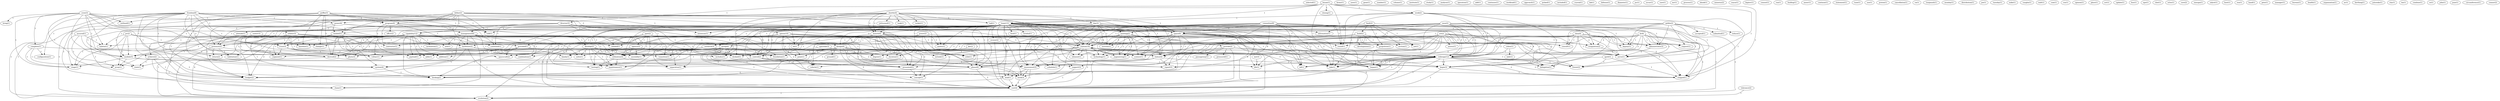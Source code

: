 digraph G {
  selected [ label="selected(1)" ];
  crew [ label="crew(3)" ];
  bring [ label="bring(1)" ];
  complete [ label="complete(1)" ];
  program [ label="program(6)" ];
  outlined [ label="outlined(1)" ];
  baseline [ label="baseline(1)" ];
  habitat [ label="habitat(1)" ];
  change [ label="change(1)" ];
  system [ label="system(4)" ];
  module [ label="module(5)" ];
  stage [ label="stage(1)" ];
  array [ label="array(1)" ];
  return [ label="return(2)" ];
  define [ label="define(2)" ];
  power [ label="power(6)" ];
  achieve [ label="achieve(2)" ];
  tended [ label="tended(3)" ];
  capability [ label="capability(12)" ];
  meets [ label="meets(1)" ];
  presence [ label="presence(3)" ];
  needed [ label="needed(1)" ];
  station [ label="station(19)" ];
  minimum [ label="minimum(1)" ];
  phase [ label="phase(6)" ];
  budget [ label="budget(2)" ];
  evolution [ label="evolution(2)" ];
  kranz [ label="kranz(1)" ];
  uses [ label="uses(1)" ];
  gene [ label="gene(1)" ];
  freedom [ label="freedom(6)" ];
  orbiter [ label="orbiter(3)" ];
  option [ label="option(10)" ];
  configuration [ label="configuration(1)" ];
  hardware [ label="hardware(3)" ];
  status [ label="status(4)" ];
  derived [ label="derived(2)" ];
  spacecraft [ label="spacecraft(2)" ];
  told [ label="told(1)" ];
  presented [ label="presented(3)" ];
  state [ label="state(1)" ];
  voltaic [ label="voltaic(1)" ];
  photo [ label="photo(3)" ];
  cost [ label="cost(4)" ];
  attitude [ label="attitude(1)" ];
  shuttle [ label="shuttle(4)" ];
  jettisoned [ label="jettisoned(1)" ];
  tank [ label="tank(1)" ];
  day [ label="day(3)" ];
  launch [ label="launch(1)" ];
  rocket [ label="rocket(1)" ];
  space [ label="space(9)" ];
  et [ label="et(1)" ];
  launch [ label="launch(4)" ];
  separation [ label="separation(1)" ];
  orbit [ label="orbit(1)" ];
  element [ label="element(1)" ];
  docked [ label="docked(3)" ];
  tail [ label="tail(1)" ];
  number [ label="number(1)" ];
  truss [ label="truss(3)" ];
  combination [ label="combination(1)" ];
  segment [ label="segment(1)" ];
  volume [ label="volume(1)" ];
  institute [ label="institute(1)" ];
  study [ label="study(1)" ];
  analysis [ label="analysis(1)" ];
  operation [ label="operation(1)" ];
  design [ label="design(9)" ];
  point [ label="point(1)" ];
  assessment [ label="assessment(3)" ];
  concept [ label="concept(1)" ];
  begin [ label="begin(3)" ];
  bryan [ label="bryan(1)" ];
  director [ label="director(3)" ];
  week [ label="week(2)" ];
  team [ label="team(13)" ];
  closing [ label="closing(1)" ];
  round [ label="round(1)" ];
  take [ label="take(1)" ];
  stepped [ label="stepped(1)" ];
  freeze [ label="freeze(2)" ];
  add [ label="add(1)" ];
  fault [ label="fault(2)" ];
  build [ label="build(2)" ];
  section [ label="section(1)" ];
  set [ label="set(1)" ];
  propulsion [ label="propulsion(1)" ];
  control [ label="control(2)" ];
  continues [ label="continues(1)" ];
  management [ label="management(6)" ];
  command [ label="command(1)" ];
  group [ label="group(4)" ];
  chain [ label="chain(1)" ];
  includes [ label="includes(1)" ];
  workload [ label="workload(1)" ];
  approach [ label="approach(1)" ];
  picked [ label="picked(1)" ];
  included [ label="included(1)" ];
  crystal [ label="crystal(1)" ];
  lab [ label="lab(1)" ];
  defense [ label="defense(1)" ];
  diameter [ label="diameter(1)" ];
  jsc [ label="jsc(1)" ];
  griffin [ label="griffin(3)" ];
  occur [ label="occur(1)" ];
  development [ label="development(1)" ];
  transition [ label="transition(1)" ];
  foundation [ label="foundation(1)" ];
  contractor [ label="contractor(1)" ];
  utilization [ label="utilization(4)" ];
  non [ label="non(1)" ];
  office [ label="office(2)" ];
  care [ label="care(1)" ];
  mr [ label="mr(1)" ];
  process [ label="process(1)" ];
  redesign [ label="redesign(3)" ];
  redesign [ label="redesign(12)" ];
  skunk [ label="skunk(1)" ];
  provided [ label="provided(1)" ];
  provide [ label="provide(2)" ];
  feed [ label="feed(1)" ];
  review [ label="review(2)" ];
  briefed [ label="briefed(1)" ];
  information [ label="information(1)" ];
  schedule [ label="schedule(1)" ];
  report [ label="report(5)" ];
  vehicle [ label="vehicle(1)" ];
  lead [ label="lead(1)" ];
  docking [ label="docking(2)" ];
  work [ label="work(3)" ];
  support [ label="support(3)" ];
  include [ label="include(1)" ];
  began [ label="began(1)" ];
  life [ label="life(1)" ];
  ministry [ label="ministry(2)" ];
  payload [ label="payload(1)" ];
  adds [ label="adds(1)" ];
  addition [ label="addition(1)" ];
  ground [ label="ground(1)" ];
  testing [ label="testing(1)" ];
  maintenance [ label="maintenance(1)" ];
  assembly [ label="assembly(1)" ];
  pv [ label="pv(2)" ];
  soyuz [ label="soyuz(1)" ];
  priest [ label="priest(2)" ];
  koptev [ label="koptev(1)" ];
  develop [ label="develop(2)" ];
  solve [ label="solve(1)" ];
  family [ label="family(1)" ];
  consist [ label="consist(1)" ];
  assured [ label="assured(1)" ];
  inclination [ label="inclination(1)" ];
  habitation [ label="habitation(1)" ];
  degree [ label="degree(1)" ];
  duration [ label="duration(1)" ];
  rsa [ label="rsa(1)" ];
  center [ label="center(3)" ];
  buildup [ label="buildup(1)" ];
  anser [ label="anser(1)" ];
  passageway [ label="passageway(1)" ];
  pressured [ label="pressured(1)" ];
  part [ label="part(2)" ];
  agency [ label="agency(2)" ];
  continue [ label="continue(1)" ];
  statement [ label="statement(1)" ];
  tune [ label="tune(1)" ];
  goldin [ label="goldin(2)" ];
  accepted [ label="accepted(1)" ];
  submitted [ label="submitted(1)" ];
  reduce [ label="reduce(1)" ];
  consult [ label="consult(1)" ];
  deputy [ label="deputy(1)" ];
  request [ label="request(1)" ];
  administrator [ label="administrator(3)" ];
  serve [ label="serve(1)" ];
  use [ label="use(1)" ];
  proton [ label="proton(1)" ];
  committee [ label="committee(8)" ];
  meeting [ label="meeting(2)" ];
  nd [ label="nd(1)" ];
  delegation [ label="delegation(1)" ];
  cancellation [ label="cancellation(1)" ];
  research [ label="research(3)" ];
  technology [ label="technology(1)" ];
  engineering [ label="engineering(1)" ];
  mission [ label="mission(1)" ];
  science [ label="science(1)" ];
  va [ label="va(1)" ];
  nasa [ label="nasa(2)" ];
  resignation [ label="resignation(2)" ];
  tsnijmash [ label="tsnijmash(1)" ];
  monday [ label="monday(1)" ];
  shea [ label="shea(4)" ];
  distribution [ label="distribution(1)" ];
  joe [ label="joe(1)" ];
  tuesday [ label="tuesday(1)" ];
  mike [ label="mike(1)" ];
  vaughn [ label="vaughn(1)" ];
  walt [ label="walt(1)" ];
  com [ label="com(1)" ];
  cox [ label="cox(1)" ];
  opinion [ label="opinion(1)" ];
  place [ label="place(1)" ];
  oct [ label="oct(1)" ];
  update [ label="update(1)" ];
  cohen [ label="cohen(1)" ];
  mdc [ label="mdc(1)" ];
  bus [ label="bus(1)" ];
  npo [ label="npo(1)" ];
  chet [ label="chet(1)" ];
  eclss [ label="eclss(1)" ];
  core [ label="core(2)" ];
  energia [ label="energia(1)" ];
  dr [ label="dr(6)" ];
  salyut [ label="salyut(1)" ];
  host [ label="host(1)" ];
  esa [ label="esa(1)" ];
  hand [ label="hand(1)" ];
  pete [ label="pete(1)" ];
  srt [ label="srt(8)" ];
  assess [ label="assess(1)" ];
  manager [ label="manager(1)" ];
  bureau [ label="bureau(1)" ];
  health [ label="health(1)" ];
  tolerance [ label="tolerance(2)" ];
  organization [ label="organization(1)" ];
  kw [ label="kw(2)" ];
  ac [ label="ac(1)" ];
  srt [ label="srt(2)" ];
  april [ label="april(3)" ];
  mir [ label="mir(3)" ];
  berthing [ label="berthing(1)" ];
  yatsenko [ label="yatsenko(1)" ];
  spacelab [ label="spacelab(3)" ];
  city [ label="city(1)" ];
  tm [ label="tm(1)" ];
  combine [ label="combine(1)" ];
  co [ label="co(1)" ];
  john [ label="john(1)" ];
  june [ label="june(1)" ];
  circumference [ label="circumference(1)" ];
  connor [ label="connor(2)" ];
  crew -> bring [ label="1" ];
  crew -> complete [ label="1" ];
  crew -> program [ label="1" ];
  crew -> outlined [ label="1" ];
  crew -> baseline [ label="1" ];
  crew -> habitat [ label="1" ];
  crew -> change [ label="1" ];
  crew -> system [ label="1" ];
  crew -> module [ label="1" ];
  crew -> stage [ label="1" ];
  crew -> array [ label="1" ];
  crew -> return [ label="1" ];
  define -> power [ label="1" ];
  define -> achieve [ label="1" ];
  define -> tended [ label="1" ];
  define -> capability [ label="1" ];
  define -> meets [ label="1" ];
  define -> presence [ label="1" ];
  define -> needed [ label="1" ];
  define -> station [ label="1" ];
  define -> minimum [ label="1" ];
  define -> phase [ label="1" ];
  define -> budget [ label="1" ];
  define -> evolution [ label="1" ];
  freedom -> power [ label="1" ];
  freedom -> orbiter [ label="1" ];
  freedom -> option [ label="3" ];
  freedom -> achieve [ label="1" ];
  freedom -> configuration [ label="1" ];
  freedom -> hardware [ label="2" ];
  freedom -> status [ label="1" ];
  freedom -> derived [ label="3" ];
  freedom -> spacecraft [ label="1" ];
  freedom -> told [ label="1" ];
  freedom -> presented [ label="1" ];
  freedom -> state [ label="1" ];
  freedom -> voltaic [ label="1" ];
  freedom -> photo [ label="1" ];
  freedom -> budget [ label="1" ];
  freedom -> cost [ label="1" ];
  freedom -> evolution [ label="1" ];
  power -> tended [ label="1" ];
  power -> presence [ label="1" ];
  power -> attitude [ label="1" ];
  power -> station [ label="1" ];
  power -> phase [ label="1" ];
  shuttle -> jettisoned [ label="1" ];
  shuttle -> program [ label="1" ];
  shuttle -> tank [ label="1" ];
  shuttle -> day [ label="1" ];
  shuttle -> launch [ label="2" ];
  shuttle -> rocket [ label="1" ];
  shuttle -> space [ label="1" ];
  shuttle -> et [ label="1" ];
  shuttle -> launch [ label="2" ];
  shuttle -> module [ label="1" ];
  shuttle -> phase [ label="1" ];
  shuttle -> separation [ label="1" ];
  shuttle -> orbit [ label="1" ];
  shuttle -> element [ label="1" ];
  shuttle -> docked [ label="1" ];
  shuttle -> tail [ label="1" ];
  orbiter -> truss [ label="1" ];
  orbiter -> combination [ label="1" ];
  orbiter -> segment [ label="1" ];
  orbiter -> station [ label="1" ];
  orbiter -> voltaic [ label="1" ];
  orbiter -> photo [ label="1" ];
  orbiter -> phase [ label="1" ];
  orbiter -> docked [ label="2" ];
  option -> design [ label="1" ];
  option -> point [ label="1" ];
  option -> hardware [ label="1" ];
  option -> status [ label="2" ];
  option -> spacecraft [ label="1" ];
  option -> assessment [ label="1" ];
  option -> presented [ label="4" ];
  option -> concept [ label="2" ];
  option -> begin [ label="1" ];
  option -> cost [ label="2" ];
  bryan -> director [ label="1" ];
  bryan -> week [ label="1" ];
  bryan -> team [ label="1" ];
  bryan -> design [ label="1" ];
  bryan -> closing [ label="1" ];
  bryan -> round [ label="1" ];
  bryan -> take [ label="1" ];
  bryan -> stepped [ label="1" ];
  bryan -> freeze [ label="1" ];
  fault -> build [ label="1" ];
  fault -> section [ label="1" ];
  fault -> set [ label="1" ];
  fault -> derived [ label="1" ];
  fault -> propulsion [ label="1" ];
  fault -> truss [ label="1" ];
  fault -> control [ label="1" ];
  fault -> evolution [ label="1" ];
  director -> management [ label="1" ];
  director -> command [ label="1" ];
  director -> group [ label="1" ];
  director -> take [ label="1" ];
  director -> chain [ label="1" ];
  director -> includes [ label="1" ];
  achieve -> state [ label="1" ];
  achieve -> phase [ label="1" ];
  achieve -> budget [ label="1" ];
  achieve -> cost [ label="1" ];
  complete -> configuration [ label="1" ];
  complete -> derived [ label="1" ];
  complete -> state [ label="1" ];
  complete -> stage [ label="1" ];
  griffin -> program [ label="1" ];
  griffin -> outlined [ label="1" ];
  griffin -> hardware [ label="1" ];
  griffin -> baseline [ label="1" ];
  griffin -> status [ label="1" ];
  griffin -> derived [ label="2" ];
  griffin -> told [ label="1" ];
  griffin -> change [ label="1" ];
  griffin -> presented [ label="1" ];
  griffin -> system [ label="1" ];
  griffin -> budget [ label="1" ];
  griffin -> evolution [ label="1" ];
  build -> section [ label="1" ];
  build -> set [ label="1" ];
  build -> development [ label="1" ];
  build -> propulsion [ label="1" ];
  build -> truss [ label="1" ];
  build -> control [ label="1" ];
  build -> transition [ label="1" ];
  build -> foundation [ label="1" ];
  program -> management [ label="1" ];
  program -> hardware [ label="1" ];
  program -> contractor [ label="1" ];
  program -> utilization [ label="1" ];
  program -> non [ label="1" ];
  program -> office [ label="2" ];
  week -> team [ label="1" ];
  week -> round [ label="1" ];
  week -> redesign [ label="1" ];
  week -> take [ label="1" ];
  week -> begin [ label="1" ];
  week -> redesign [ label="1" ];
  week -> stepped [ label="1" ];
  team -> tended [ label="1" ];
  team -> design [ label="2" ];
  team -> provided [ label="2" ];
  team -> point [ label="1" ];
  team -> capability [ label="1" ];
  team -> provide [ label="1" ];
  team -> meets [ label="1" ];
  team -> feed [ label="1" ];
  team -> review [ label="1" ];
  team -> launch [ label="1" ];
  team -> presence [ label="1" ];
  team -> briefed [ label="1" ];
  team -> information [ label="1" ];
  team -> status [ label="3" ];
  team -> spacecraft [ label="1" ];
  team -> needed [ label="1" ];
  team -> round [ label="3" ];
  team -> assessment [ label="1" ];
  team -> utilization [ label="1" ];
  team -> launch [ label="1" ];
  team -> schedule [ label="1" ];
  team -> control [ label="1" ];
  team -> redesign [ label="3" ];
  team -> report [ label="2" ];
  team -> vehicle [ label="1" ];
  team -> lead [ label="1" ];
  team -> take [ label="3" ];
  team -> station [ label="2" ];
  team -> system [ label="1" ];
  team -> minimum [ label="1" ];
  team -> begin [ label="4" ];
  team -> redesign [ label="3" ];
  team -> phase [ label="1" ];
  team -> docking [ label="1" ];
  team -> work [ label="1" ];
  team -> support [ label="1" ];
  team -> budget [ label="1" ];
  team -> cost [ label="4" ];
  team -> include [ label="1" ];
  team -> stepped [ label="3" ];
  team -> began [ label="1" ];
  team -> evolution [ label="1" ];
  team -> life [ label="1" ];
  tended -> provided [ label="1" ];
  tended -> presence [ label="1" ];
  tended -> payload [ label="1" ];
  tended -> derived [ label="1" ];
  tended -> adds [ label="1" ];
  tended -> truss [ label="1" ];
  tended -> addition [ label="1" ];
  tended -> docking [ label="1" ];
  tended -> evolution [ label="1" ];
  design -> ground [ label="1" ];
  design -> point [ label="2" ];
  design -> assessment [ label="2" ];
  design -> utilization [ label="1" ];
  design -> presented [ label="1" ];
  design -> testing [ label="1" ];
  design -> maintenance [ label="1" ];
  design -> begin [ label="3" ];
  design -> assembly [ label="1" ];
  design -> cost [ label="2" ];
  design -> include [ label="1" ];
  design -> freeze [ label="1" ];
  provided -> payload [ label="1" ];
  provided -> status [ label="1" ];
  provided -> adds [ label="1" ];
  provided -> report [ label="1" ];
  provided -> addition [ label="1" ];
  provided -> docking [ label="1" ];
  pv -> habitat [ label="1" ];
  pv -> propulsion [ label="1" ];
  pv -> truss [ label="1" ];
  pv -> control [ label="1" ];
  pv -> module [ label="1" ];
  pv -> stage [ label="1" ];
  pv -> array [ label="1" ];
  priest -> meets [ label="1" ];
  priest -> presence [ label="1" ];
  priest -> presented [ label="1" ];
  priest -> station [ label="1" ];
  priest -> cost [ label="1" ];
  priest -> evolution [ label="1" ];
  management -> develop [ label="1" ];
  management -> hardware [ label="1" ];
  management -> baseline [ label="1" ];
  management -> command [ label="1" ];
  management -> contractor [ label="1" ];
  management -> utilization [ label="1" ];
  management -> change [ label="1" ];
  management -> solve [ label="1" ];
  management -> transition [ label="1" ];
  management -> non [ label="1" ];
  management -> family [ label="1" ];
  management -> system [ label="1" ];
  management -> chain [ label="1" ];
  management -> foundation [ label="1" ];
  assured -> habitat [ label="1" ];
  assured -> module [ label="1" ];
  assured -> stage [ label="1" ];
  assured -> array [ label="1" ];
  capability -> payload [ label="1" ];
  capability -> derived [ label="4" ];
  capability -> habitat [ label="1" ];
  capability -> needed [ label="2" ];
  capability -> adds [ label="1" ];
  capability -> truss [ label="2" ];
  capability -> inclination [ label="1" ];
  capability -> combination [ label="1" ];
  capability -> segment [ label="1" ];
  capability -> voltaic [ label="2" ];
  capability -> addition [ label="1" ];
  capability -> photo [ label="2" ];
  capability -> habitation [ label="1" ];
  capability -> module [ label="1" ];
  capability -> phase [ label="2" ];
  capability -> docking [ label="1" ];
  capability -> budget [ label="2" ];
  capability -> degree [ label="1" ];
  capability -> stage [ label="1" ];
  capability -> cost [ label="2" ];
  capability -> array [ label="1" ];
  capability -> duration [ label="1" ];
  capability -> docked [ label="1" ];
  capability -> return [ label="1" ];
  capability -> evolution [ label="4" ];
  center -> command [ label="2" ];
  center -> chain [ label="2" ];
  develop -> utilization [ label="1" ];
  develop -> solve [ label="1" ];
  develop -> testing [ label="1" ];
  develop -> transition [ label="1" ];
  develop -> family [ label="1" ];
  develop -> maintenance [ label="1" ];
  develop -> assembly [ label="1" ];
  develop -> foundation [ label="1" ];
  provide -> passageway [ label="1" ];
  provide -> pressured [ label="1" ];
  provide -> status [ label="1" ];
  provide -> assessment [ label="1" ];
  provide -> begin [ label="1" ];
  provide -> cost [ label="1" ];
  part -> agency [ label="1" ];
  part -> utilization [ label="1" ];
  part -> redesign [ label="1" ];
  part -> testing [ label="1" ];
  part -> maintenance [ label="1" ];
  part -> redesign [ label="1" ];
  part -> assembly [ label="1" ];
  part -> work [ label="1" ];
  goldin -> accepted [ label="1" ];
  goldin -> submitted [ label="1" ];
  goldin -> space [ label="1" ];
  goldin -> reduce [ label="1" ];
  goldin -> consult [ label="1" ];
  goldin -> station [ label="1" ];
  goldin -> deputy [ label="1" ];
  goldin -> request [ label="1" ];
  goldin -> administrator [ label="1" ];
  goldin -> serve [ label="1" ];
  hardware -> derived [ label="1" ];
  hardware -> spacecraft [ label="1" ];
  hardware -> utilization [ label="1" ];
  hardware -> budget [ label="1" ];
  hardware -> cost [ label="1" ];
  committee -> space [ label="1" ];
  committee -> meeting [ label="1" ];
  committee -> status [ label="1" ];
  committee -> derived [ label="1" ];
  committee -> told [ label="1" ];
  committee -> round [ label="1" ];
  committee -> schedule [ label="3" ];
  committee -> report [ label="4" ];
  committee -> take [ label="1" ];
  committee -> station [ label="1" ];
  committee -> begin [ label="2" ];
  committee -> nd [ label="1" ];
  committee -> delegation [ label="1" ];
  committee -> budget [ label="1" ];
  committee -> stepped [ label="1" ];
  committee -> began [ label="1" ];
  committee -> freeze [ label="1" ];
  review -> cost [ label="1" ];
  day -> space [ label="1" ];
  day -> meeting [ label="1" ];
  day -> assessment [ label="1" ];
  day -> research [ label="1" ];
  day -> technology [ label="1" ];
  day -> engineering [ label="1" ];
  day -> phase [ label="2" ];
  day -> mission [ label="1" ];
  day -> science [ label="1" ];
  day -> docked [ label="2" ];
  launch -> spacecraft [ label="1" ];
  launch -> et [ label="1" ];
  launch -> utilization [ label="1" ];
  launch -> presented [ label="2" ];
  launch -> vehicle [ label="1" ];
  launch -> concept [ label="2" ];
  launch -> station [ label="1" ];
  launch -> separation [ label="1" ];
  launch -> orbit [ label="1" ];
  agency -> utilization [ label="1" ];
  agency -> testing [ label="1" ];
  agency -> maintenance [ label="1" ];
  agency -> assembly [ label="1" ];
  agency -> includes [ label="1" ];
  nasa -> space [ label="1" ];
  nasa -> information [ label="1" ];
  nasa -> status [ label="1" ];
  nasa -> consult [ label="1" ];
  nasa -> redesign [ label="1" ];
  nasa -> lead [ label="1" ];
  nasa -> station [ label="1" ];
  nasa -> deputy [ label="1" ];
  nasa -> redesign [ label="1" ];
  nasa -> work [ label="1" ];
  nasa -> administrator [ label="1" ];
  nasa -> cost [ label="1" ];
  nasa -> resignation [ label="1" ];
  nasa -> serve [ label="1" ];
  space -> group [ label="1" ];
  space -> status [ label="1" ];
  space -> consult [ label="1" ];
  space -> assessment [ label="1" ];
  space -> redesign [ label="2" ];
  space -> research [ label="1" ];
  space -> report [ label="1" ];
  space -> station [ label="7" ];
  space -> redesign [ label="2" ];
  space -> nd [ label="1" ];
  space -> technology [ label="1" ];
  space -> engineering [ label="1" ];
  space -> science [ label="1" ];
  space -> includes [ label="1" ];
  space -> element [ label="2" ];
  space -> began [ label="1" ];
  space -> serve [ label="1" ];
  presence -> derived [ label="1" ];
  presence -> habitation [ label="1" ];
  presence -> return [ label="1" ];
  presence -> evolution [ label="1" ];
  meeting -> assessment [ label="1" ];
  meeting -> research [ label="1" ];
  meeting -> station [ label="1" ];
  meeting -> nd [ label="1" ];
  meeting -> technology [ label="1" ];
  meeting -> engineering [ label="1" ];
  meeting -> mission [ label="1" ];
  meeting -> delegation [ label="1" ];
  meeting -> science [ label="1" ];
  meeting -> began [ label="1" ];
  group -> utilization [ label="1" ];
  group -> solve [ label="1" ];
  group -> testing [ label="1" ];
  group -> transition [ label="1" ];
  group -> lead [ label="1" ];
  group -> family [ label="1" ];
  group -> maintenance [ label="1" ];
  group -> assembly [ label="1" ];
  group -> work [ label="2" ];
  group -> cost [ label="1" ];
  group -> includes [ label="1" ];
  group -> foundation [ label="1" ];
  shea -> consult [ label="1" ];
  shea -> round [ label="2" ];
  shea -> redesign [ label="2" ];
  shea -> take [ label="2" ];
  shea -> station [ label="1" ];
  shea -> deputy [ label="1" ];
  shea -> begin [ label="2" ];
  shea -> redesign [ label="2" ];
  shea -> request [ label="1" ];
  shea -> administrator [ label="1" ];
  shea -> resignation [ label="2" ];
  shea -> stepped [ label="2" ];
  shea -> serve [ label="1" ];
  status -> assessment [ label="1" ];
  status -> schedule [ label="1" ];
  status -> report [ label="2" ];
  status -> begin [ label="1" ];
  status -> cost [ label="1" ];
  derived -> presented [ label="1" ];
  derived -> state [ label="1" ];
  assessment -> lead [ label="1" ];
  assessment -> work [ label="1" ];
  assessment -> cost [ label="1" ];
  utilization -> testing [ label="1" ];
  utilization -> maintenance [ label="1" ];
  utilization -> phase [ label="1" ];
  launch -> presented [ label="2" ];
  launch -> vehicle [ label="1" ];
  launch -> concept [ label="2" ];
  launch -> station [ label="1" ];
  launch -> separation [ label="1" ];
  launch -> orbit [ label="1" ];
  truss -> control [ label="1" ];
  truss -> segment [ label="1" ];
  truss -> voltaic [ label="1" ];
  truss -> photo [ label="1" ];
  control -> vehicle [ label="1" ];
  control -> system [ label="1" ];
  control -> docking [ label="1" ];
  control -> support [ label="1" ];
  control -> life [ label="1" ];
  redesign -> report [ label="5" ];
  redesign -> take [ label="2" ];
  redesign -> station [ label="2" ];
  redesign -> begin [ label="2" ];
  redesign -> nd [ label="1" ];
  redesign -> delegation [ label="1" ];
  redesign -> budget [ label="1" ];
  redesign -> cost [ label="1" ];
  redesign -> stepped [ label="2" ];
  redesign -> began [ label="1" ];
  redesign -> freeze [ label="1" ];
  research -> combination [ label="1" ];
  research -> segment [ label="1" ];
  research -> voltaic [ label="1" ];
  research -> photo [ label="1" ];
  research -> degree [ label="1" ];
  research -> duration [ label="1" ];
  research -> docked [ label="1" ];
  research -> evolution [ label="1" ];
  presented -> concept [ label="1" ];
  cohen -> mdc [ label="1" ];
  cohen -> redesign [ label="1" ];
  lead -> chain [ label="1" ];
  lead -> cost [ label="1" ];
  station -> begin [ label="2" ];
  station -> voltaic [ label="1" ];
  station -> redesign [ label="3" ];
  station -> photo [ label="1" ];
  station -> technology [ label="1" ];
  station -> engineering [ label="1" ];
  station -> module [ label="1" ];
  station -> phase [ label="2" ];
  station -> separation [ label="1" ];
  station -> science [ label="1" ];
  station -> cost [ label="3" ];
  station -> orbit [ label="1" ];
  station -> element [ label="2" ];
  station -> stepped [ label="1" ];
  station -> serve [ label="1" ];
  station -> evolution [ label="2" ];
  system -> docking [ label="1" ];
  dr -> deputy [ label="1" ];
  dr -> begin [ label="2" ];
  dr -> redesign [ label="2" ];
  dr -> work [ label="1" ];
  dr -> request [ label="1" ];
  dr -> administrator [ label="1" ];
  dr -> cost [ label="1" ];
  dr -> resignation [ label="2" ];
  dr -> stepped [ label="2" ];
  dr -> foundation [ label="1" ];
  dr -> serve [ label="1" ];
  begin -> cost [ label="1" ];
  begin -> stepped [ label="1" ];
  redesign -> nd [ label="1" ];
  redesign -> delegation [ label="1" ];
  redesign -> budget [ label="1" ];
  redesign -> cost [ label="1" ];
  redesign -> stepped [ label="2" ];
  redesign -> began [ label="1" ];
  redesign -> freeze [ label="1" ];
  srt -> assess [ label="1" ];
  srt -> engineering [ label="1" ];
  srt -> docking [ label="1" ];
  srt -> mission [ label="1" ];
  srt -> delegation [ label="1" ];
  srt -> support [ label="1" ];
  srt -> administrator [ label="1" ];
  srt -> science [ label="1" ];
  srt -> resignation [ label="1" ];
  srt -> began [ label="1" ];
  srt -> serve [ label="1" ];
  srt -> life [ label="1" ];
  module -> docking [ label="2" ];
  module -> separation [ label="1" ];
  module -> stage [ label="1" ];
  module -> array [ label="1" ];
  phase -> work [ label="1" ];
  phase -> budget [ label="2" ];
  phase -> cost [ label="3" ];
  work -> cost [ label="1" ];
  tolerance -> evolution [ label="1" ];
  support -> cost [ label="1" ];
  kw -> degree [ label="1" ];
  kw -> duration [ label="1" ];
  kw -> docked [ label="1" ];
  administrator -> serve [ label="2" ];
  cost -> evolution [ label="1" ];
  srt -> resignation [ label="1" ];
  srt -> began [ label="1" ];
  srt -> serve [ label="1" ];
  srt -> life [ label="1" ];
  april -> stepped [ label="1" ];
  april -> began [ label="1" ];
  april -> freeze [ label="1" ];
  resignation -> serve [ label="1" ];
  mir -> life [ label="1" ];
  spacelab -> duration [ label="1" ];
  spacelab -> docked [ label="2" ];
}
